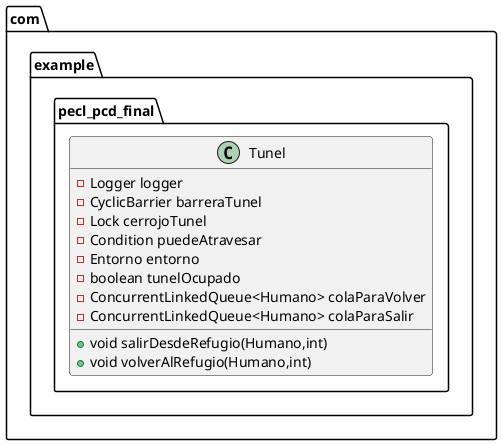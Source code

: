 @startuml
class com.example.pecl_pcd_final.Tunel {
- Logger logger
- CyclicBarrier barreraTunel
- Lock cerrojoTunel
- Condition puedeAtravesar
- Entorno entorno
- boolean tunelOcupado
- ConcurrentLinkedQueue<Humano> colaParaVolver
- ConcurrentLinkedQueue<Humano> colaParaSalir
+ void salirDesdeRefugio(Humano,int)
+ void volverAlRefugio(Humano,int)
}


@endu